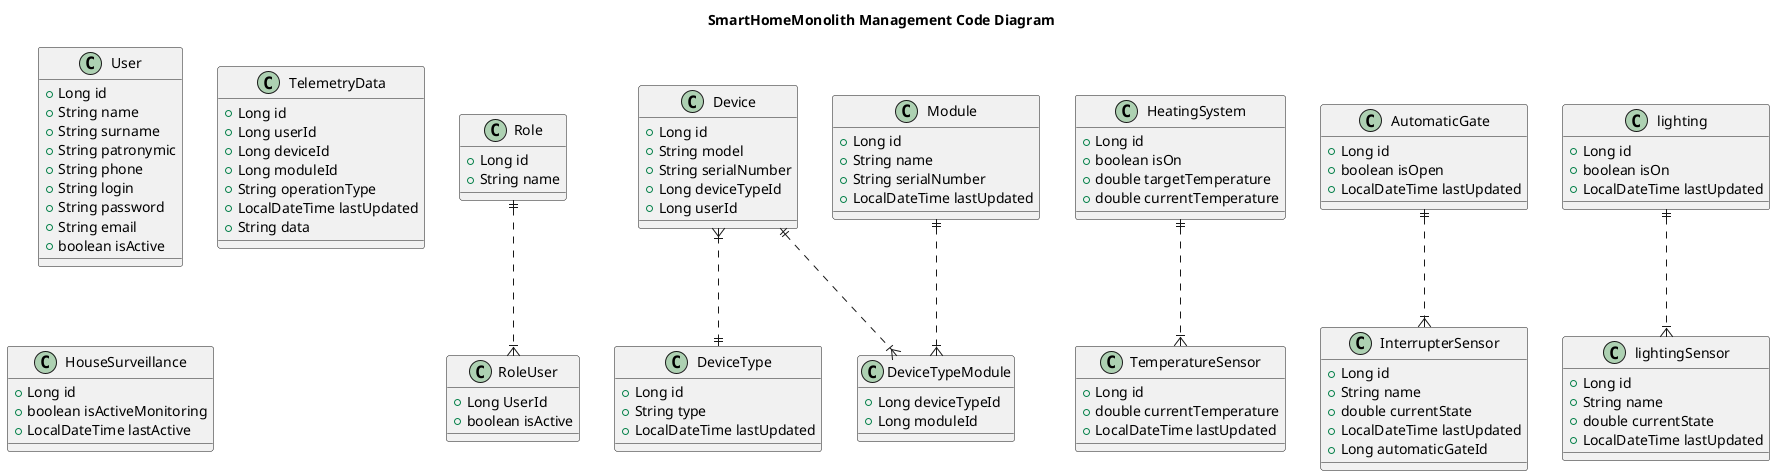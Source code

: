 @startuml
title SmartHomeMonolith Management Code Diagram

class User {
  +Long id
  +String name
  +String surname
  +String patronymic
  +String phone
  +String login
  +String password
  +String email
  +boolean isActive
}

class RoleUser {
  +Long UserId
  +boolean isActive
}

class Role {
  +Long id
  +String name
}

class Device {
  +Long id
  +String model
  +String serialNumber
  +Long deviceTypeId
  +Long userId
}

class DeviceType {
  +Long id
  +String type
  +LocalDateTime lastUpdated
}

class Module {
  +Long id
  +String name
  +String serialNumber
  +LocalDateTime lastUpdated
}

class DeviceTypeModule {
  +Long deviceTypeId
  +Long moduleId
}

class TelemetryData {
  +Long id
  +Long userId
  +Long deviceId
  +Long moduleId
  +String operationType
  +LocalDateTime lastUpdated
  +String data
}

class HeatingSystem {
  +Long id
  +boolean isOn
  +double targetTemperature
  +double currentTemperature
}

class TemperatureSensor {
  +Long id
  +double currentTemperature
  +LocalDateTime lastUpdated
}

class AutomaticGate {
  +Long id
  +boolean isOpen
  +LocalDateTime lastUpdated
}

class InterrupterSensor {
  +Long id
  +String name
  +double currentState
  +LocalDateTime lastUpdated
  +Long automaticGateId
}

class lighting {
  +Long id
  +boolean isOn
  +LocalDateTime lastUpdated
}

class lightingSensor {
  +Long id
  +String name
  +double currentState
  +LocalDateTime lastUpdated
}

class HouseSurveillance {
  +Long id
  +boolean isActiveMonitoring
  +LocalDateTime lastActive
}

Device }|..|| DeviceType
Device ||..|{ DeviceTypeModule
Module ||..|{ DeviceTypeModule
Role ||..|{ RoleUser
AutomaticGate ||..|{ InterrupterSensor
lighting ||..|{ lightingSensor
HeatingSystem ||..|{ TemperatureSensor

@enduml